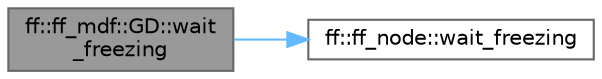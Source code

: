digraph "ff::ff_mdf::GD::wait_freezing"
{
 // LATEX_PDF_SIZE
  bgcolor="transparent";
  edge [fontname=Helvetica,fontsize=10,labelfontname=Helvetica,labelfontsize=10];
  node [fontname=Helvetica,fontsize=10,shape=box,height=0.2,width=0.4];
  rankdir="LR";
  Node1 [id="Node000001",label="ff::ff_mdf::GD::wait\l_freezing",height=0.2,width=0.4,color="gray40", fillcolor="grey60", style="filled", fontcolor="black",tooltip="Wait the freezing state"];
  Node1 -> Node2 [id="edge1_Node000001_Node000002",color="steelblue1",style="solid",tooltip=" "];
  Node2 [id="Node000002",label="ff::ff_node::wait_freezing",height=0.2,width=0.4,color="grey40", fillcolor="white", style="filled",URL="$classff_1_1ff__node.html#abe92009631afe597677ebc7fb91cbd07",tooltip="Wait the freezing state"];
}
